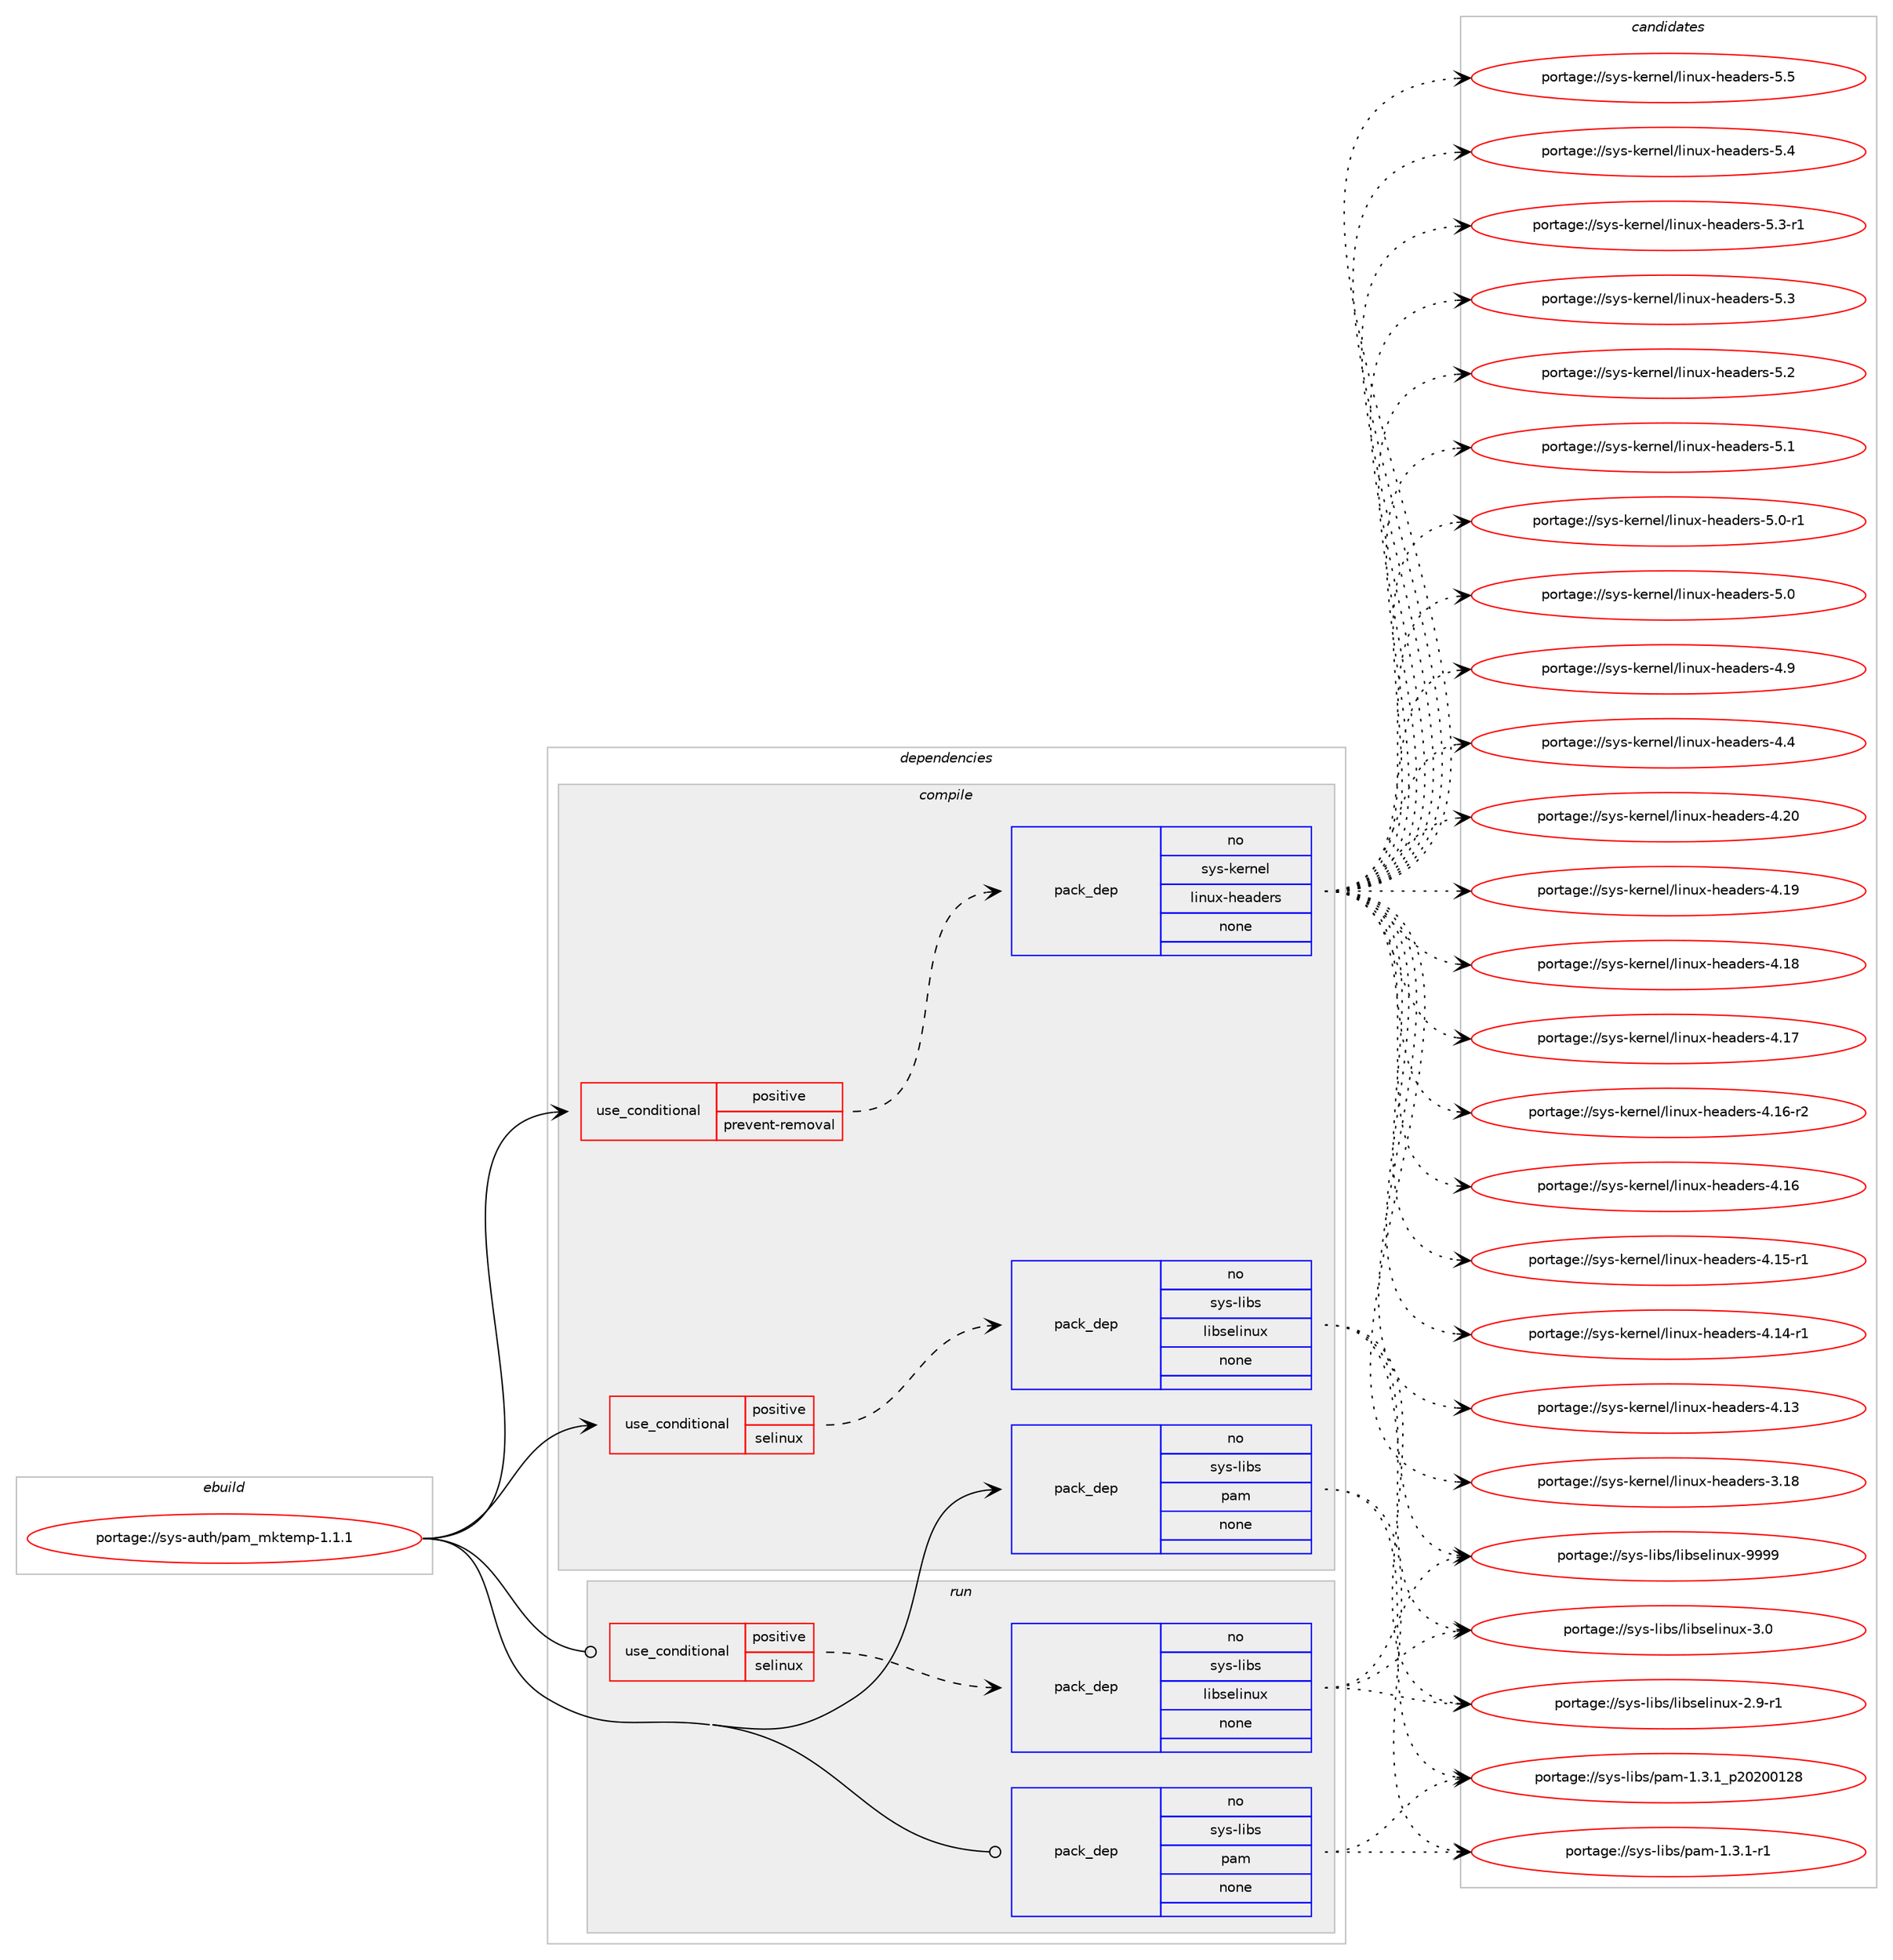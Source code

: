 digraph prolog {

# *************
# Graph options
# *************

newrank=true;
concentrate=true;
compound=true;
graph [rankdir=LR,fontname=Helvetica,fontsize=10,ranksep=1.5];#, ranksep=2.5, nodesep=0.2];
edge  [arrowhead=vee];
node  [fontname=Helvetica,fontsize=10];

# **********
# The ebuild
# **********

subgraph cluster_leftcol {
color=gray;
rank=same;
label=<<i>ebuild</i>>;
id [label="portage://sys-auth/pam_mktemp-1.1.1", color=red, width=4, href="../sys-auth/pam_mktemp-1.1.1.svg"];
}

# ****************
# The dependencies
# ****************

subgraph cluster_midcol {
color=gray;
label=<<i>dependencies</i>>;
subgraph cluster_compile {
fillcolor="#eeeeee";
style=filled;
label=<<i>compile</i>>;
subgraph cond12049 {
dependency57849 [label=<<TABLE BORDER="0" CELLBORDER="1" CELLSPACING="0" CELLPADDING="4"><TR><TD ROWSPAN="3" CELLPADDING="10">use_conditional</TD></TR><TR><TD>positive</TD></TR><TR><TD>prevent-removal</TD></TR></TABLE>>, shape=none, color=red];
subgraph pack44561 {
dependency57850 [label=<<TABLE BORDER="0" CELLBORDER="1" CELLSPACING="0" CELLPADDING="4" WIDTH="220"><TR><TD ROWSPAN="6" CELLPADDING="30">pack_dep</TD></TR><TR><TD WIDTH="110">no</TD></TR><TR><TD>sys-kernel</TD></TR><TR><TD>linux-headers</TD></TR><TR><TD>none</TD></TR><TR><TD></TD></TR></TABLE>>, shape=none, color=blue];
}
dependency57849:e -> dependency57850:w [weight=20,style="dashed",arrowhead="vee"];
}
id:e -> dependency57849:w [weight=20,style="solid",arrowhead="vee"];
subgraph cond12050 {
dependency57851 [label=<<TABLE BORDER="0" CELLBORDER="1" CELLSPACING="0" CELLPADDING="4"><TR><TD ROWSPAN="3" CELLPADDING="10">use_conditional</TD></TR><TR><TD>positive</TD></TR><TR><TD>selinux</TD></TR></TABLE>>, shape=none, color=red];
subgraph pack44562 {
dependency57852 [label=<<TABLE BORDER="0" CELLBORDER="1" CELLSPACING="0" CELLPADDING="4" WIDTH="220"><TR><TD ROWSPAN="6" CELLPADDING="30">pack_dep</TD></TR><TR><TD WIDTH="110">no</TD></TR><TR><TD>sys-libs</TD></TR><TR><TD>libselinux</TD></TR><TR><TD>none</TD></TR><TR><TD></TD></TR></TABLE>>, shape=none, color=blue];
}
dependency57851:e -> dependency57852:w [weight=20,style="dashed",arrowhead="vee"];
}
id:e -> dependency57851:w [weight=20,style="solid",arrowhead="vee"];
subgraph pack44563 {
dependency57853 [label=<<TABLE BORDER="0" CELLBORDER="1" CELLSPACING="0" CELLPADDING="4" WIDTH="220"><TR><TD ROWSPAN="6" CELLPADDING="30">pack_dep</TD></TR><TR><TD WIDTH="110">no</TD></TR><TR><TD>sys-libs</TD></TR><TR><TD>pam</TD></TR><TR><TD>none</TD></TR><TR><TD></TD></TR></TABLE>>, shape=none, color=blue];
}
id:e -> dependency57853:w [weight=20,style="solid",arrowhead="vee"];
}
subgraph cluster_compileandrun {
fillcolor="#eeeeee";
style=filled;
label=<<i>compile and run</i>>;
}
subgraph cluster_run {
fillcolor="#eeeeee";
style=filled;
label=<<i>run</i>>;
subgraph cond12051 {
dependency57854 [label=<<TABLE BORDER="0" CELLBORDER="1" CELLSPACING="0" CELLPADDING="4"><TR><TD ROWSPAN="3" CELLPADDING="10">use_conditional</TD></TR><TR><TD>positive</TD></TR><TR><TD>selinux</TD></TR></TABLE>>, shape=none, color=red];
subgraph pack44564 {
dependency57855 [label=<<TABLE BORDER="0" CELLBORDER="1" CELLSPACING="0" CELLPADDING="4" WIDTH="220"><TR><TD ROWSPAN="6" CELLPADDING="30">pack_dep</TD></TR><TR><TD WIDTH="110">no</TD></TR><TR><TD>sys-libs</TD></TR><TR><TD>libselinux</TD></TR><TR><TD>none</TD></TR><TR><TD></TD></TR></TABLE>>, shape=none, color=blue];
}
dependency57854:e -> dependency57855:w [weight=20,style="dashed",arrowhead="vee"];
}
id:e -> dependency57854:w [weight=20,style="solid",arrowhead="odot"];
subgraph pack44565 {
dependency57856 [label=<<TABLE BORDER="0" CELLBORDER="1" CELLSPACING="0" CELLPADDING="4" WIDTH="220"><TR><TD ROWSPAN="6" CELLPADDING="30">pack_dep</TD></TR><TR><TD WIDTH="110">no</TD></TR><TR><TD>sys-libs</TD></TR><TR><TD>pam</TD></TR><TR><TD>none</TD></TR><TR><TD></TD></TR></TABLE>>, shape=none, color=blue];
}
id:e -> dependency57856:w [weight=20,style="solid",arrowhead="odot"];
}
}

# **************
# The candidates
# **************

subgraph cluster_choices {
rank=same;
color=gray;
label=<<i>candidates</i>>;

subgraph choice44561 {
color=black;
nodesep=1;
choice1151211154510710111411010110847108105110117120451041019710010111411545534653 [label="portage://sys-kernel/linux-headers-5.5", color=red, width=4,href="../sys-kernel/linux-headers-5.5.svg"];
choice1151211154510710111411010110847108105110117120451041019710010111411545534652 [label="portage://sys-kernel/linux-headers-5.4", color=red, width=4,href="../sys-kernel/linux-headers-5.4.svg"];
choice11512111545107101114110101108471081051101171204510410197100101114115455346514511449 [label="portage://sys-kernel/linux-headers-5.3-r1", color=red, width=4,href="../sys-kernel/linux-headers-5.3-r1.svg"];
choice1151211154510710111411010110847108105110117120451041019710010111411545534651 [label="portage://sys-kernel/linux-headers-5.3", color=red, width=4,href="../sys-kernel/linux-headers-5.3.svg"];
choice1151211154510710111411010110847108105110117120451041019710010111411545534650 [label="portage://sys-kernel/linux-headers-5.2", color=red, width=4,href="../sys-kernel/linux-headers-5.2.svg"];
choice1151211154510710111411010110847108105110117120451041019710010111411545534649 [label="portage://sys-kernel/linux-headers-5.1", color=red, width=4,href="../sys-kernel/linux-headers-5.1.svg"];
choice11512111545107101114110101108471081051101171204510410197100101114115455346484511449 [label="portage://sys-kernel/linux-headers-5.0-r1", color=red, width=4,href="../sys-kernel/linux-headers-5.0-r1.svg"];
choice1151211154510710111411010110847108105110117120451041019710010111411545534648 [label="portage://sys-kernel/linux-headers-5.0", color=red, width=4,href="../sys-kernel/linux-headers-5.0.svg"];
choice1151211154510710111411010110847108105110117120451041019710010111411545524657 [label="portage://sys-kernel/linux-headers-4.9", color=red, width=4,href="../sys-kernel/linux-headers-4.9.svg"];
choice1151211154510710111411010110847108105110117120451041019710010111411545524652 [label="portage://sys-kernel/linux-headers-4.4", color=red, width=4,href="../sys-kernel/linux-headers-4.4.svg"];
choice115121115451071011141101011084710810511011712045104101971001011141154552465048 [label="portage://sys-kernel/linux-headers-4.20", color=red, width=4,href="../sys-kernel/linux-headers-4.20.svg"];
choice115121115451071011141101011084710810511011712045104101971001011141154552464957 [label="portage://sys-kernel/linux-headers-4.19", color=red, width=4,href="../sys-kernel/linux-headers-4.19.svg"];
choice115121115451071011141101011084710810511011712045104101971001011141154552464956 [label="portage://sys-kernel/linux-headers-4.18", color=red, width=4,href="../sys-kernel/linux-headers-4.18.svg"];
choice115121115451071011141101011084710810511011712045104101971001011141154552464955 [label="portage://sys-kernel/linux-headers-4.17", color=red, width=4,href="../sys-kernel/linux-headers-4.17.svg"];
choice1151211154510710111411010110847108105110117120451041019710010111411545524649544511450 [label="portage://sys-kernel/linux-headers-4.16-r2", color=red, width=4,href="../sys-kernel/linux-headers-4.16-r2.svg"];
choice115121115451071011141101011084710810511011712045104101971001011141154552464954 [label="portage://sys-kernel/linux-headers-4.16", color=red, width=4,href="../sys-kernel/linux-headers-4.16.svg"];
choice1151211154510710111411010110847108105110117120451041019710010111411545524649534511449 [label="portage://sys-kernel/linux-headers-4.15-r1", color=red, width=4,href="../sys-kernel/linux-headers-4.15-r1.svg"];
choice1151211154510710111411010110847108105110117120451041019710010111411545524649524511449 [label="portage://sys-kernel/linux-headers-4.14-r1", color=red, width=4,href="../sys-kernel/linux-headers-4.14-r1.svg"];
choice115121115451071011141101011084710810511011712045104101971001011141154552464951 [label="portage://sys-kernel/linux-headers-4.13", color=red, width=4,href="../sys-kernel/linux-headers-4.13.svg"];
choice115121115451071011141101011084710810511011712045104101971001011141154551464956 [label="portage://sys-kernel/linux-headers-3.18", color=red, width=4,href="../sys-kernel/linux-headers-3.18.svg"];
dependency57850:e -> choice1151211154510710111411010110847108105110117120451041019710010111411545534653:w [style=dotted,weight="100"];
dependency57850:e -> choice1151211154510710111411010110847108105110117120451041019710010111411545534652:w [style=dotted,weight="100"];
dependency57850:e -> choice11512111545107101114110101108471081051101171204510410197100101114115455346514511449:w [style=dotted,weight="100"];
dependency57850:e -> choice1151211154510710111411010110847108105110117120451041019710010111411545534651:w [style=dotted,weight="100"];
dependency57850:e -> choice1151211154510710111411010110847108105110117120451041019710010111411545534650:w [style=dotted,weight="100"];
dependency57850:e -> choice1151211154510710111411010110847108105110117120451041019710010111411545534649:w [style=dotted,weight="100"];
dependency57850:e -> choice11512111545107101114110101108471081051101171204510410197100101114115455346484511449:w [style=dotted,weight="100"];
dependency57850:e -> choice1151211154510710111411010110847108105110117120451041019710010111411545534648:w [style=dotted,weight="100"];
dependency57850:e -> choice1151211154510710111411010110847108105110117120451041019710010111411545524657:w [style=dotted,weight="100"];
dependency57850:e -> choice1151211154510710111411010110847108105110117120451041019710010111411545524652:w [style=dotted,weight="100"];
dependency57850:e -> choice115121115451071011141101011084710810511011712045104101971001011141154552465048:w [style=dotted,weight="100"];
dependency57850:e -> choice115121115451071011141101011084710810511011712045104101971001011141154552464957:w [style=dotted,weight="100"];
dependency57850:e -> choice115121115451071011141101011084710810511011712045104101971001011141154552464956:w [style=dotted,weight="100"];
dependency57850:e -> choice115121115451071011141101011084710810511011712045104101971001011141154552464955:w [style=dotted,weight="100"];
dependency57850:e -> choice1151211154510710111411010110847108105110117120451041019710010111411545524649544511450:w [style=dotted,weight="100"];
dependency57850:e -> choice115121115451071011141101011084710810511011712045104101971001011141154552464954:w [style=dotted,weight="100"];
dependency57850:e -> choice1151211154510710111411010110847108105110117120451041019710010111411545524649534511449:w [style=dotted,weight="100"];
dependency57850:e -> choice1151211154510710111411010110847108105110117120451041019710010111411545524649524511449:w [style=dotted,weight="100"];
dependency57850:e -> choice115121115451071011141101011084710810511011712045104101971001011141154552464951:w [style=dotted,weight="100"];
dependency57850:e -> choice115121115451071011141101011084710810511011712045104101971001011141154551464956:w [style=dotted,weight="100"];
}
subgraph choice44562 {
color=black;
nodesep=1;
choice115121115451081059811547108105981151011081051101171204557575757 [label="portage://sys-libs/libselinux-9999", color=red, width=4,href="../sys-libs/libselinux-9999.svg"];
choice1151211154510810598115471081059811510110810511011712045514648 [label="portage://sys-libs/libselinux-3.0", color=red, width=4,href="../sys-libs/libselinux-3.0.svg"];
choice11512111545108105981154710810598115101108105110117120455046574511449 [label="portage://sys-libs/libselinux-2.9-r1", color=red, width=4,href="../sys-libs/libselinux-2.9-r1.svg"];
dependency57852:e -> choice115121115451081059811547108105981151011081051101171204557575757:w [style=dotted,weight="100"];
dependency57852:e -> choice1151211154510810598115471081059811510110810511011712045514648:w [style=dotted,weight="100"];
dependency57852:e -> choice11512111545108105981154710810598115101108105110117120455046574511449:w [style=dotted,weight="100"];
}
subgraph choice44563 {
color=black;
nodesep=1;
choice11512111545108105981154711297109454946514649951125048504848495056 [label="portage://sys-libs/pam-1.3.1_p20200128", color=red, width=4,href="../sys-libs/pam-1.3.1_p20200128.svg"];
choice115121115451081059811547112971094549465146494511449 [label="portage://sys-libs/pam-1.3.1-r1", color=red, width=4,href="../sys-libs/pam-1.3.1-r1.svg"];
dependency57853:e -> choice11512111545108105981154711297109454946514649951125048504848495056:w [style=dotted,weight="100"];
dependency57853:e -> choice115121115451081059811547112971094549465146494511449:w [style=dotted,weight="100"];
}
subgraph choice44564 {
color=black;
nodesep=1;
choice115121115451081059811547108105981151011081051101171204557575757 [label="portage://sys-libs/libselinux-9999", color=red, width=4,href="../sys-libs/libselinux-9999.svg"];
choice1151211154510810598115471081059811510110810511011712045514648 [label="portage://sys-libs/libselinux-3.0", color=red, width=4,href="../sys-libs/libselinux-3.0.svg"];
choice11512111545108105981154710810598115101108105110117120455046574511449 [label="portage://sys-libs/libselinux-2.9-r1", color=red, width=4,href="../sys-libs/libselinux-2.9-r1.svg"];
dependency57855:e -> choice115121115451081059811547108105981151011081051101171204557575757:w [style=dotted,weight="100"];
dependency57855:e -> choice1151211154510810598115471081059811510110810511011712045514648:w [style=dotted,weight="100"];
dependency57855:e -> choice11512111545108105981154710810598115101108105110117120455046574511449:w [style=dotted,weight="100"];
}
subgraph choice44565 {
color=black;
nodesep=1;
choice11512111545108105981154711297109454946514649951125048504848495056 [label="portage://sys-libs/pam-1.3.1_p20200128", color=red, width=4,href="../sys-libs/pam-1.3.1_p20200128.svg"];
choice115121115451081059811547112971094549465146494511449 [label="portage://sys-libs/pam-1.3.1-r1", color=red, width=4,href="../sys-libs/pam-1.3.1-r1.svg"];
dependency57856:e -> choice11512111545108105981154711297109454946514649951125048504848495056:w [style=dotted,weight="100"];
dependency57856:e -> choice115121115451081059811547112971094549465146494511449:w [style=dotted,weight="100"];
}
}

}
